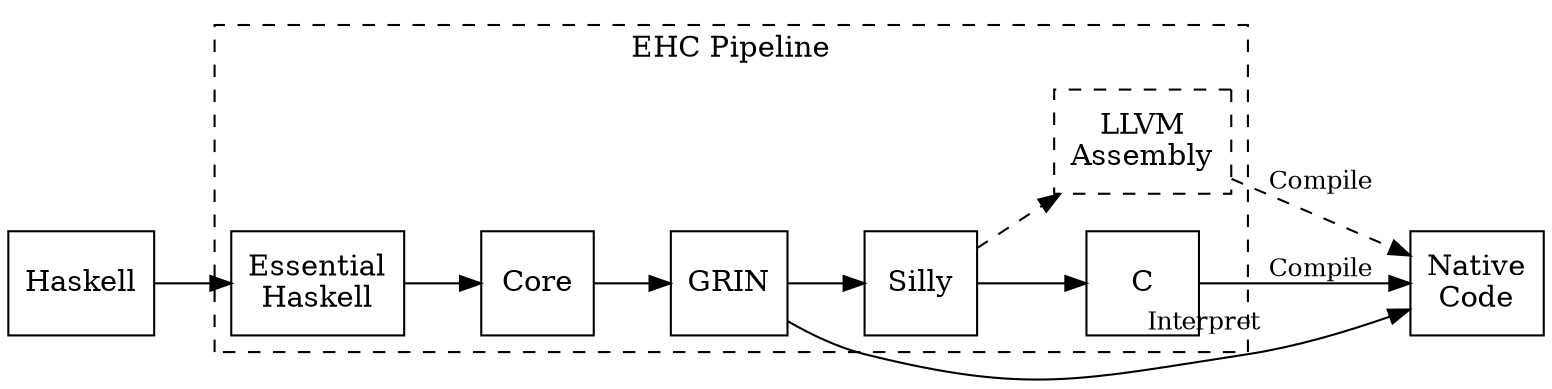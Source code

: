 digraph EHC_pipeline
{
  rankdir="LR";
  
  node [shape="box" style="solid" height="0.7"]
  edge [fontsize="12.0"] 
  // Node declarations
  //
  Haskell;
  
  subgraph cluster_ehc
  {
    Essential_Haskell [label="Essential\nHaskell"];
    Core;
    GRIN;
    Silly;
    LLVM [label="LLVM\nAssembly" color="black" style="dashed"];
    C;
    style="dashed"
    color="#000000"
    label="EHC Pipeline"
  }

  Executable [label="Native\nCode"];
  
  // Edges
  //
  Haskell -> Essential_Haskell;
  Essential_Haskell -> Core;
  Core -> GRIN;
  GRIN -> Silly;
  Silly -> LLVM [style="dashed"];
  Silly -> C;
  GRIN -> Executable [headlabel="Interpret                   "];
  LLVM -> Executable [label="Compile" style="dashed"];
  C -> Executable [label="Compile"];
} 
